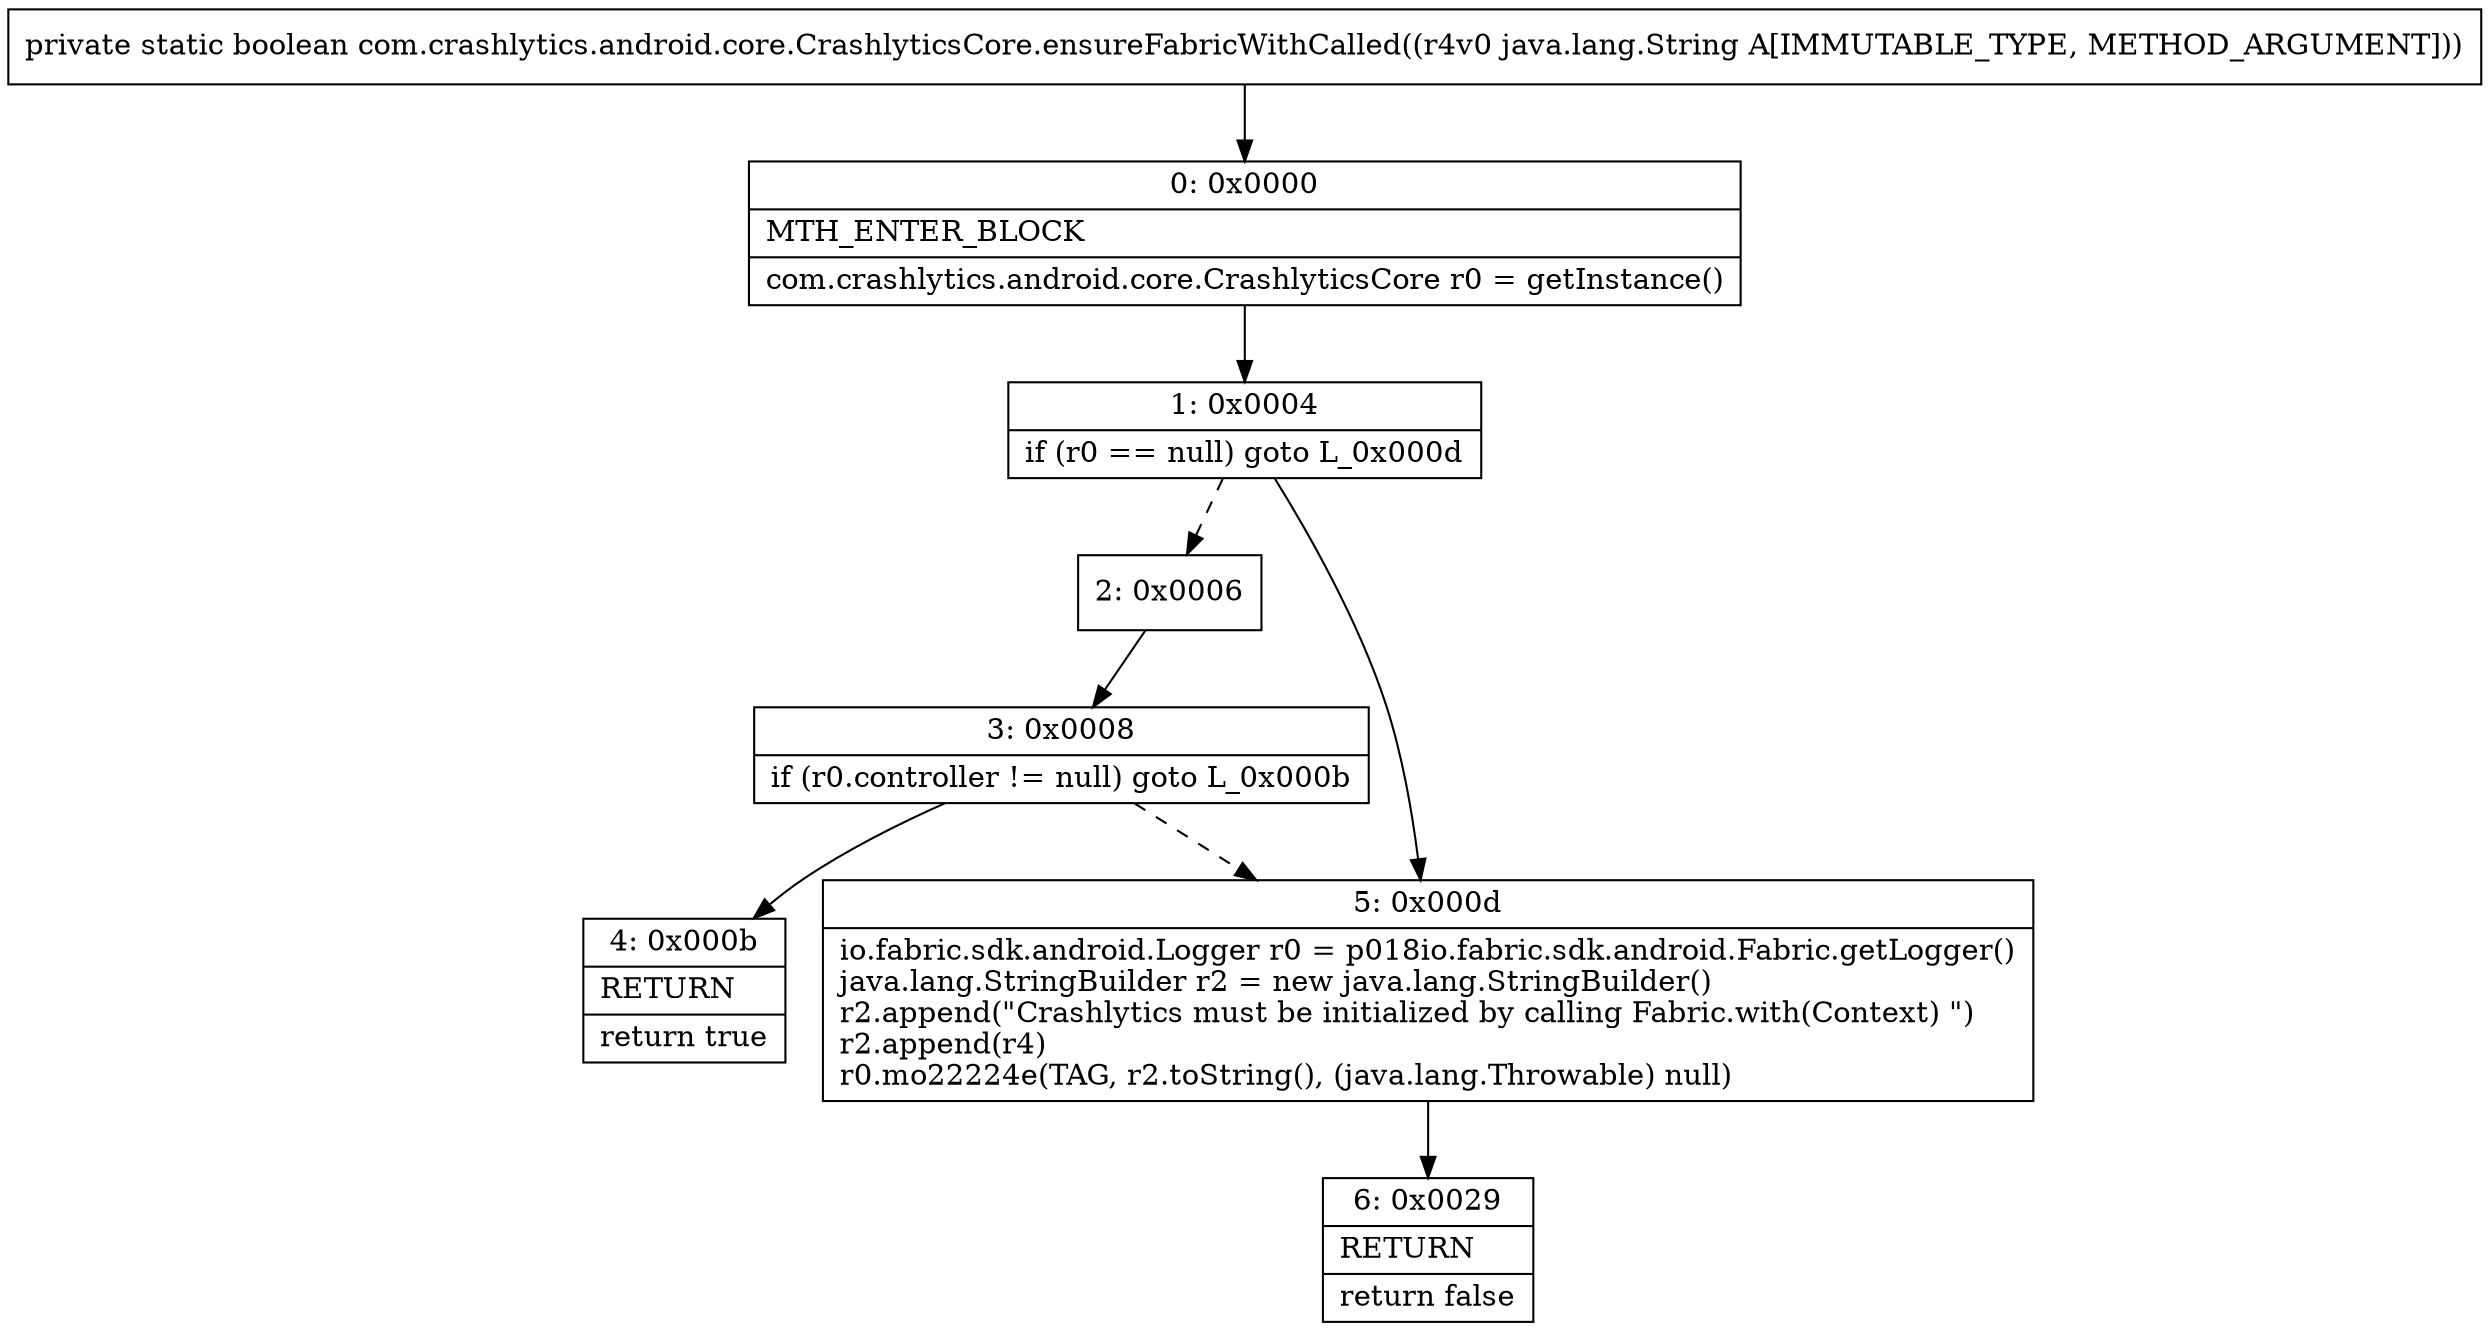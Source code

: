 digraph "CFG forcom.crashlytics.android.core.CrashlyticsCore.ensureFabricWithCalled(Ljava\/lang\/String;)Z" {
Node_0 [shape=record,label="{0\:\ 0x0000|MTH_ENTER_BLOCK\l|com.crashlytics.android.core.CrashlyticsCore r0 = getInstance()\l}"];
Node_1 [shape=record,label="{1\:\ 0x0004|if (r0 == null) goto L_0x000d\l}"];
Node_2 [shape=record,label="{2\:\ 0x0006}"];
Node_3 [shape=record,label="{3\:\ 0x0008|if (r0.controller != null) goto L_0x000b\l}"];
Node_4 [shape=record,label="{4\:\ 0x000b|RETURN\l|return true\l}"];
Node_5 [shape=record,label="{5\:\ 0x000d|io.fabric.sdk.android.Logger r0 = p018io.fabric.sdk.android.Fabric.getLogger()\ljava.lang.StringBuilder r2 = new java.lang.StringBuilder()\lr2.append(\"Crashlytics must be initialized by calling Fabric.with(Context) \")\lr2.append(r4)\lr0.mo22224e(TAG, r2.toString(), (java.lang.Throwable) null)\l}"];
Node_6 [shape=record,label="{6\:\ 0x0029|RETURN\l|return false\l}"];
MethodNode[shape=record,label="{private static boolean com.crashlytics.android.core.CrashlyticsCore.ensureFabricWithCalled((r4v0 java.lang.String A[IMMUTABLE_TYPE, METHOD_ARGUMENT])) }"];
MethodNode -> Node_0;
Node_0 -> Node_1;
Node_1 -> Node_2[style=dashed];
Node_1 -> Node_5;
Node_2 -> Node_3;
Node_3 -> Node_4;
Node_3 -> Node_5[style=dashed];
Node_5 -> Node_6;
}

